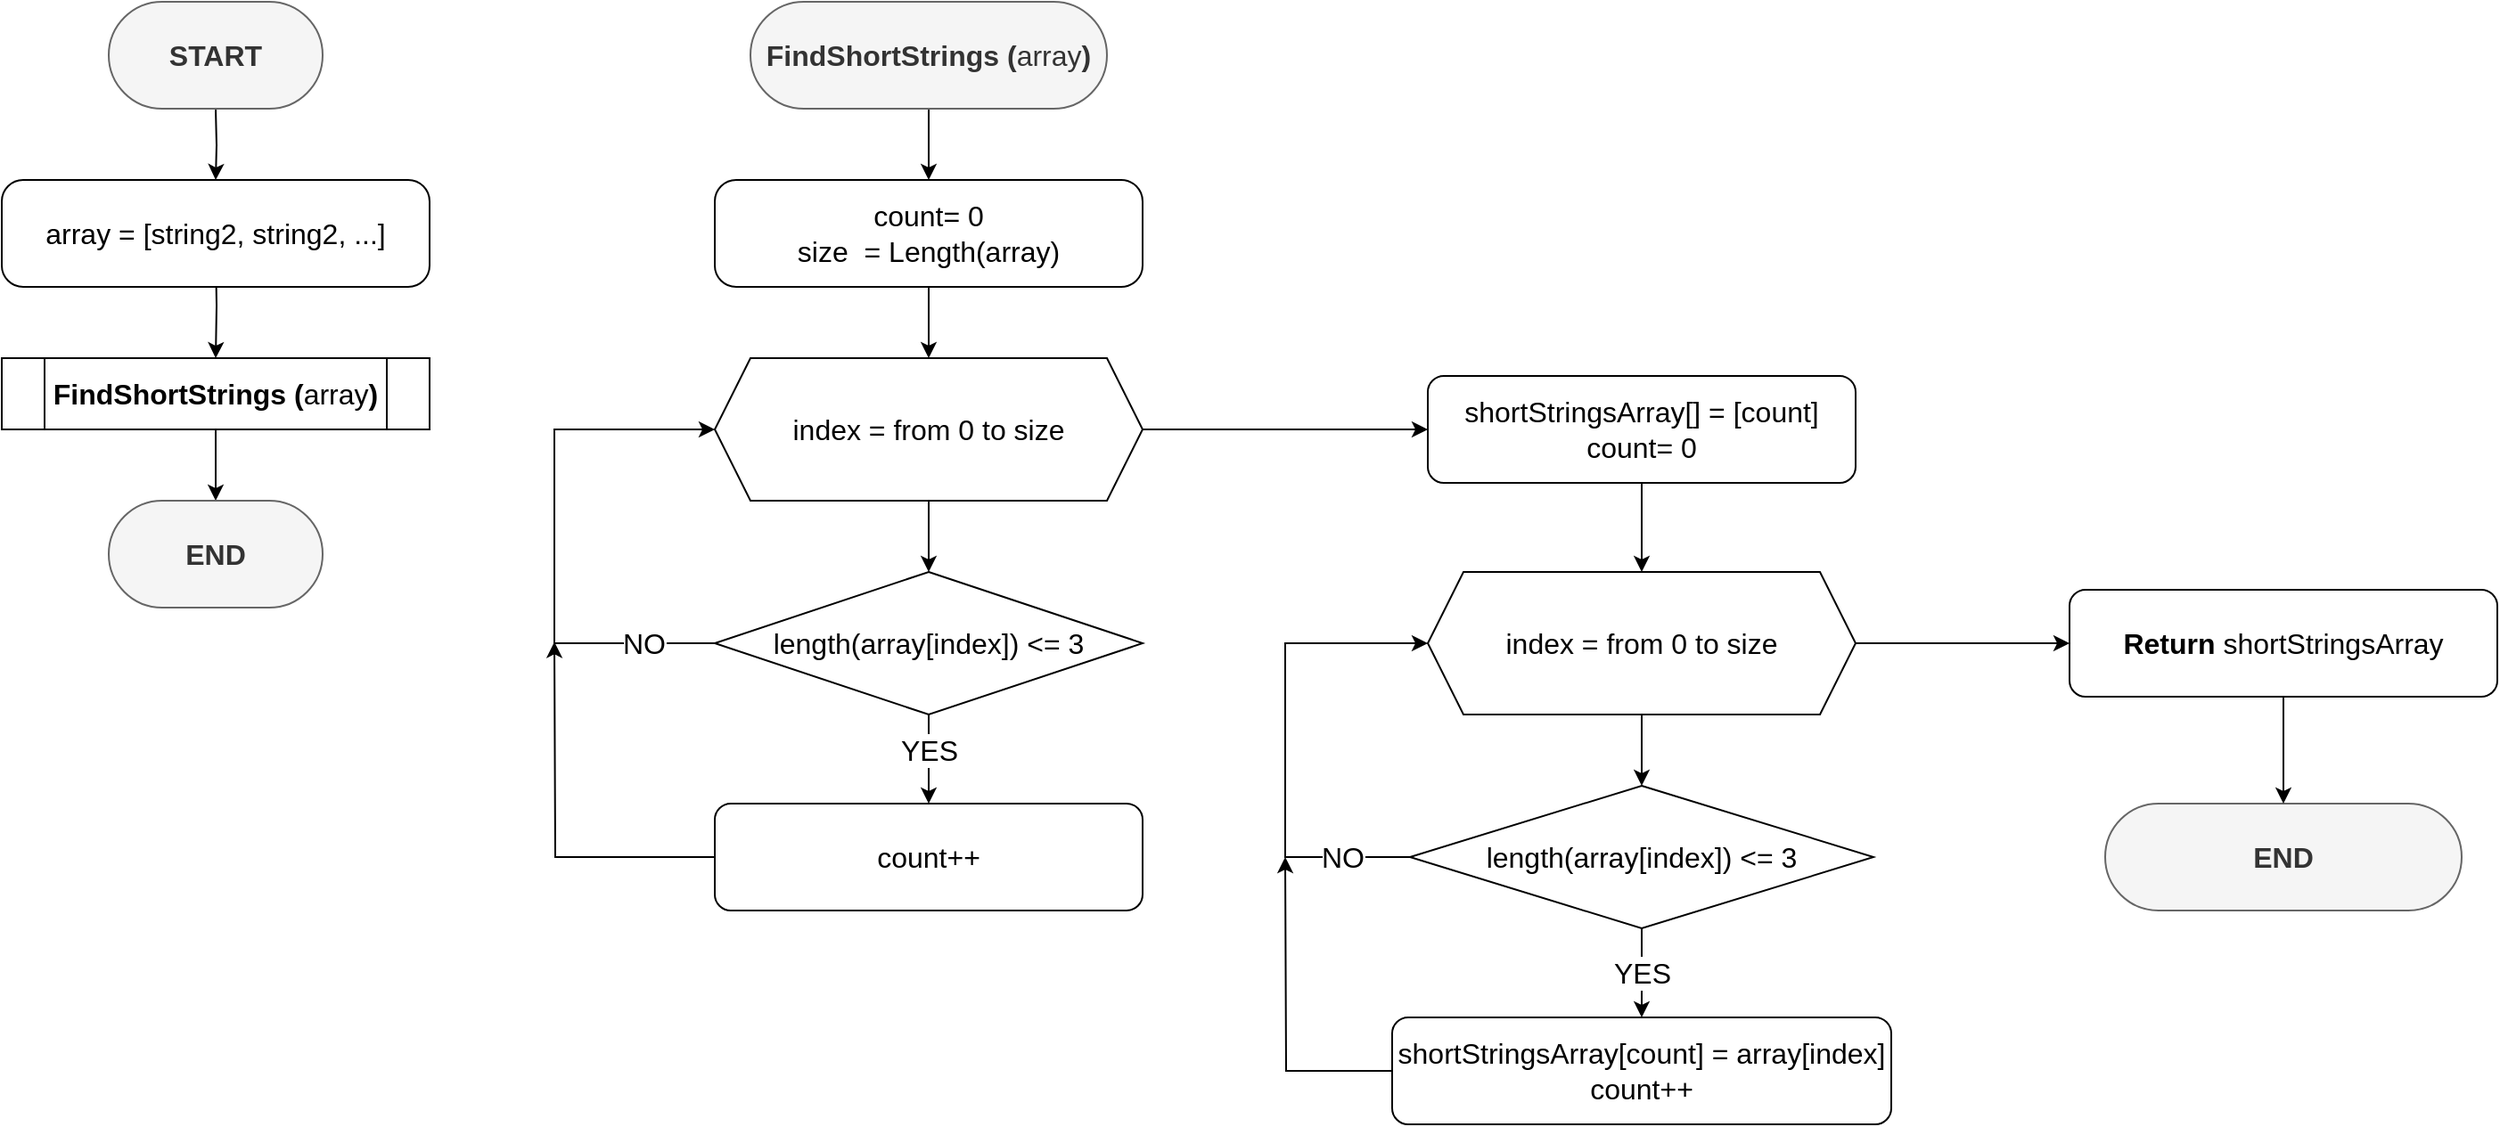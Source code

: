 <mxfile version="17.1.3" type="device"><diagram id="QPdWstXTpCla72dscTz6" name="Страница 1"><mxGraphModel dx="1422" dy="875" grid="0" gridSize="10" guides="1" tooltips="1" connect="1" arrows="1" fold="1" page="1" pageScale="1" pageWidth="827" pageHeight="1169" math="0" shadow="0"><root><mxCell id="0"/><mxCell id="1" parent="0"/><mxCell id="w-fTzNewHKT8VR_-T8Jl-3" value="" style="edgeStyle=orthogonalEdgeStyle;rounded=0;orthogonalLoop=1;jettySize=auto;html=1;fontSize=16;" edge="1" parent="1"><mxGeometry relative="1" as="geometry"><mxPoint x="160" y="80" as="sourcePoint"/><mxPoint x="160" y="120" as="targetPoint"/></mxGeometry></mxCell><mxCell id="w-fTzNewHKT8VR_-T8Jl-20" value="" style="edgeStyle=orthogonalEdgeStyle;rounded=0;orthogonalLoop=1;jettySize=auto;html=1;fontSize=16;" edge="1" parent="1" target="w-fTzNewHKT8VR_-T8Jl-19"><mxGeometry relative="1" as="geometry"><mxPoint x="160" y="160" as="sourcePoint"/></mxGeometry></mxCell><mxCell id="w-fTzNewHKT8VR_-T8Jl-25" value="" style="edgeStyle=orthogonalEdgeStyle;rounded=0;orthogonalLoop=1;jettySize=auto;html=1;fontSize=16;" edge="1" parent="1" source="w-fTzNewHKT8VR_-T8Jl-6" target="w-fTzNewHKT8VR_-T8Jl-9"><mxGeometry relative="1" as="geometry"/></mxCell><mxCell id="w-fTzNewHKT8VR_-T8Jl-6" value="&lt;font style=&quot;font-size: 16px&quot;&gt;count= 0&lt;br style=&quot;font-size: 16px&quot;&gt;size&amp;nbsp; = Length(array)&lt;br style=&quot;font-size: 16px&quot;&gt;&lt;/font&gt;" style="rounded=1;whiteSpace=wrap;html=1;fontSize=16;arcSize=20;" vertex="1" parent="1"><mxGeometry x="440" y="120" width="240" height="60" as="geometry"/></mxCell><mxCell id="w-fTzNewHKT8VR_-T8Jl-36" value="" style="edgeStyle=orthogonalEdgeStyle;rounded=0;orthogonalLoop=1;jettySize=auto;html=1;fontSize=16;" edge="1" parent="1" source="w-fTzNewHKT8VR_-T8Jl-9" target="w-fTzNewHKT8VR_-T8Jl-10"><mxGeometry relative="1" as="geometry"/></mxCell><mxCell id="w-fTzNewHKT8VR_-T8Jl-40" value="" style="edgeStyle=orthogonalEdgeStyle;rounded=0;orthogonalLoop=1;jettySize=auto;html=1;fontSize=16;entryX=0;entryY=0.5;entryDx=0;entryDy=0;" edge="1" parent="1" source="w-fTzNewHKT8VR_-T8Jl-9" target="w-fTzNewHKT8VR_-T8Jl-41"><mxGeometry relative="1" as="geometry"><mxPoint x="820" y="260" as="targetPoint"/></mxGeometry></mxCell><mxCell id="w-fTzNewHKT8VR_-T8Jl-9" value="index = from 0 to size" style="shape=hexagon;perimeter=hexagonPerimeter2;whiteSpace=wrap;html=1;fixedSize=1;fontSize=16;" vertex="1" parent="1"><mxGeometry x="440" y="220" width="240" height="80" as="geometry"/></mxCell><mxCell id="w-fTzNewHKT8VR_-T8Jl-14" value="NO" style="edgeStyle=orthogonalEdgeStyle;rounded=0;orthogonalLoop=1;jettySize=auto;html=1;fontSize=16;exitX=0;exitY=0.5;exitDx=0;exitDy=0;entryX=0;entryY=0.5;entryDx=0;entryDy=0;" edge="1" parent="1" source="w-fTzNewHKT8VR_-T8Jl-10" target="w-fTzNewHKT8VR_-T8Jl-9"><mxGeometry x="-0.733" relative="1" as="geometry"><mxPoint x="350" y="490" as="targetPoint"/><Array as="points"><mxPoint x="350" y="380"/><mxPoint x="350" y="260"/></Array><mxPoint as="offset"/></mxGeometry></mxCell><mxCell id="w-fTzNewHKT8VR_-T8Jl-16" value="YES" style="edgeStyle=orthogonalEdgeStyle;rounded=0;orthogonalLoop=1;jettySize=auto;html=1;fontSize=16;exitX=0.5;exitY=1;exitDx=0;exitDy=0;entryX=0.5;entryY=0;entryDx=0;entryDy=0;" edge="1" parent="1" source="w-fTzNewHKT8VR_-T8Jl-10" target="w-fTzNewHKT8VR_-T8Jl-35"><mxGeometry x="-0.2" relative="1" as="geometry"><mxPoint x="750" y="510" as="targetPoint"/><Array as="points"><mxPoint x="560" y="470"/><mxPoint x="560" y="470"/></Array><mxPoint as="offset"/></mxGeometry></mxCell><mxCell id="w-fTzNewHKT8VR_-T8Jl-10" value="&lt;font style=&quot;font-size: 16px&quot;&gt;length(array[index]) &amp;lt;= 3&lt;/font&gt;" style="rhombus;whiteSpace=wrap;html=1;fontSize=16;" vertex="1" parent="1"><mxGeometry x="440" y="340" width="240" height="80" as="geometry"/></mxCell><mxCell id="w-fTzNewHKT8VR_-T8Jl-53" value="" style="edgeStyle=orthogonalEdgeStyle;rounded=0;orthogonalLoop=1;jettySize=auto;html=1;fontSize=16;" edge="1" parent="1" source="w-fTzNewHKT8VR_-T8Jl-19" target="w-fTzNewHKT8VR_-T8Jl-31"><mxGeometry relative="1" as="geometry"/></mxCell><mxCell id="w-fTzNewHKT8VR_-T8Jl-19" value="&lt;b style=&quot;font-size: 16px;&quot;&gt;FindShortStrings (&lt;/b&gt;array&lt;b style=&quot;font-size: 16px;&quot;&gt;)&lt;/b&gt;" style="shape=process;whiteSpace=wrap;html=1;backgroundOutline=1;fontSize=16;" vertex="1" parent="1"><mxGeometry x="40" y="220" width="240" height="40" as="geometry"/></mxCell><mxCell id="w-fTzNewHKT8VR_-T8Jl-30" value="&lt;b style=&quot;font-size: 16px;&quot;&gt;START&lt;/b&gt;" style="rounded=1;whiteSpace=wrap;html=1;fontSize=16;arcSize=50;fillColor=#f5f5f5;strokeColor=#666666;fontColor=#333333;" vertex="1" parent="1"><mxGeometry x="100" y="20" width="120" height="60" as="geometry"/></mxCell><mxCell id="w-fTzNewHKT8VR_-T8Jl-31" value="&lt;b style=&quot;font-size: 16px;&quot;&gt;END&lt;/b&gt;" style="rounded=1;whiteSpace=wrap;html=1;fontSize=16;arcSize=50;fillColor=#f5f5f5;strokeColor=#666666;fontColor=#333333;" vertex="1" parent="1"><mxGeometry x="100" y="300" width="120" height="60" as="geometry"/></mxCell><mxCell id="w-fTzNewHKT8VR_-T8Jl-33" value="" style="edgeStyle=orthogonalEdgeStyle;rounded=0;orthogonalLoop=1;jettySize=auto;html=1;fontSize=16;" edge="1" parent="1" source="w-fTzNewHKT8VR_-T8Jl-32" target="w-fTzNewHKT8VR_-T8Jl-6"><mxGeometry relative="1" as="geometry"/></mxCell><mxCell id="w-fTzNewHKT8VR_-T8Jl-32" value="&lt;b style=&quot;font-size: 16px;&quot;&gt;FindShortStrings&amp;nbsp;&lt;/b&gt;&lt;b style=&quot;font-size: 16px;&quot;&gt;(&lt;/b&gt;array&lt;b style=&quot;font-size: 16px;&quot;&gt;)&lt;/b&gt;" style="rounded=1;whiteSpace=wrap;html=1;fontSize=16;arcSize=50;fillColor=#f5f5f5;strokeColor=#666666;fontColor=#333333;" vertex="1" parent="1"><mxGeometry x="460" y="20" width="200" height="60" as="geometry"/></mxCell><mxCell id="w-fTzNewHKT8VR_-T8Jl-34" value="&lt;b style=&quot;font-size: 16px;&quot;&gt;END&lt;/b&gt;" style="rounded=1;whiteSpace=wrap;html=1;fontSize=16;arcSize=50;fillColor=#f5f5f5;strokeColor=#666666;fontColor=#333333;" vertex="1" parent="1"><mxGeometry x="1220" y="470" width="200" height="60" as="geometry"/></mxCell><mxCell id="w-fTzNewHKT8VR_-T8Jl-38" style="edgeStyle=orthogonalEdgeStyle;rounded=0;orthogonalLoop=1;jettySize=auto;html=1;fontSize=16;" edge="1" parent="1" source="w-fTzNewHKT8VR_-T8Jl-35"><mxGeometry relative="1" as="geometry"><mxPoint x="350" y="379.238" as="targetPoint"/></mxGeometry></mxCell><mxCell id="w-fTzNewHKT8VR_-T8Jl-35" value="&lt;font style=&quot;font-size: 16px&quot;&gt;&lt;span style=&quot;font-size: 16px&quot;&gt;count++&lt;/span&gt;&lt;br style=&quot;font-size: 16px&quot;&gt;&lt;/font&gt;" style="rounded=1;whiteSpace=wrap;html=1;fontSize=16;" vertex="1" parent="1"><mxGeometry x="440" y="470" width="240" height="60" as="geometry"/></mxCell><mxCell id="w-fTzNewHKT8VR_-T8Jl-54" style="edgeStyle=orthogonalEdgeStyle;rounded=0;orthogonalLoop=1;jettySize=auto;html=1;fontSize=16;" edge="1" parent="1" source="w-fTzNewHKT8VR_-T8Jl-37"><mxGeometry relative="1" as="geometry"><mxPoint x="760" y="500" as="targetPoint"/></mxGeometry></mxCell><mxCell id="w-fTzNewHKT8VR_-T8Jl-37" value="&lt;font style=&quot;font-size: 16px&quot;&gt;shortStringsArray&lt;span style=&quot;font-size: 16px&quot;&gt;[count] = array[index]&lt;/span&gt;&lt;br style=&quot;font-size: 16px&quot;&gt;&lt;span style=&quot;font-size: 16px&quot;&gt;count++&lt;/span&gt;&lt;br style=&quot;font-size: 16px&quot;&gt;&lt;/font&gt;" style="rounded=1;whiteSpace=wrap;html=1;fontSize=16;labelBorderColor=none;" vertex="1" parent="1"><mxGeometry x="820" y="590" width="280" height="60" as="geometry"/></mxCell><mxCell id="w-fTzNewHKT8VR_-T8Jl-43" value="" style="edgeStyle=orthogonalEdgeStyle;rounded=0;orthogonalLoop=1;jettySize=auto;html=1;fontSize=16;" edge="1" parent="1" source="w-fTzNewHKT8VR_-T8Jl-41" target="w-fTzNewHKT8VR_-T8Jl-42"><mxGeometry relative="1" as="geometry"/></mxCell><mxCell id="w-fTzNewHKT8VR_-T8Jl-41" value="&lt;font style=&quot;font-size: 16px&quot;&gt;shortStringsArray&lt;span style=&quot;font-size: 16px&quot;&gt;[] =&amp;nbsp;&lt;/span&gt;[count]&lt;br style=&quot;font-size: 16px&quot;&gt;&lt;span style=&quot;font-size: 16px&quot;&gt;count= 0&lt;/span&gt;&lt;br style=&quot;font-size: 16px&quot;&gt;&lt;/font&gt;" style="rounded=1;whiteSpace=wrap;html=1;fontSize=16;" vertex="1" parent="1"><mxGeometry x="840" y="230" width="240" height="60" as="geometry"/></mxCell><mxCell id="w-fTzNewHKT8VR_-T8Jl-48" value="" style="edgeStyle=orthogonalEdgeStyle;rounded=0;orthogonalLoop=1;jettySize=auto;html=1;fontSize=16;" edge="1" parent="1" source="w-fTzNewHKT8VR_-T8Jl-42" target="w-fTzNewHKT8VR_-T8Jl-47"><mxGeometry relative="1" as="geometry"/></mxCell><mxCell id="w-fTzNewHKT8VR_-T8Jl-57" style="edgeStyle=orthogonalEdgeStyle;rounded=0;orthogonalLoop=1;jettySize=auto;html=1;entryX=0;entryY=0.5;entryDx=0;entryDy=0;fontSize=16;" edge="1" parent="1" source="w-fTzNewHKT8VR_-T8Jl-42" target="w-fTzNewHKT8VR_-T8Jl-55"><mxGeometry relative="1" as="geometry"/></mxCell><mxCell id="w-fTzNewHKT8VR_-T8Jl-42" value="index = from 0 to size" style="shape=hexagon;perimeter=hexagonPerimeter2;whiteSpace=wrap;html=1;fixedSize=1;fontSize=16;" vertex="1" parent="1"><mxGeometry x="840" y="340" width="240" height="80" as="geometry"/></mxCell><mxCell id="w-fTzNewHKT8VR_-T8Jl-49" value="YES" style="edgeStyle=orthogonalEdgeStyle;rounded=0;orthogonalLoop=1;jettySize=auto;html=1;fontSize=16;" edge="1" parent="1" source="w-fTzNewHKT8VR_-T8Jl-47" target="w-fTzNewHKT8VR_-T8Jl-37"><mxGeometry relative="1" as="geometry"/></mxCell><mxCell id="w-fTzNewHKT8VR_-T8Jl-50" value="NO" style="edgeStyle=orthogonalEdgeStyle;rounded=0;orthogonalLoop=1;jettySize=auto;html=1;fontSize=16;entryX=0;entryY=0.5;entryDx=0;entryDy=0;exitX=0;exitY=0.5;exitDx=0;exitDy=0;" edge="1" parent="1" source="w-fTzNewHKT8VR_-T8Jl-47" target="w-fTzNewHKT8VR_-T8Jl-42"><mxGeometry x="-0.714" relative="1" as="geometry"><mxPoint x="750" y="500" as="targetPoint"/><Array as="points"><mxPoint x="760" y="500"/><mxPoint x="760" y="380"/></Array><mxPoint as="offset"/></mxGeometry></mxCell><mxCell id="w-fTzNewHKT8VR_-T8Jl-47" value="length(array[index]) &amp;lt;= 3" style="rhombus;whiteSpace=wrap;html=1;fontSize=16;" vertex="1" parent="1"><mxGeometry x="830" y="460" width="260" height="80" as="geometry"/></mxCell><mxCell id="w-fTzNewHKT8VR_-T8Jl-52" value="&lt;font style=&quot;font-size: 16px;&quot;&gt;&lt;span style=&quot;font-size: 16px;&quot;&gt;array = [string2, string2, ...]&lt;/span&gt;&lt;br style=&quot;font-size: 16px;&quot;&gt;&lt;/font&gt;" style="rounded=1;whiteSpace=wrap;html=1;fontSize=16;arcSize=20;" vertex="1" parent="1"><mxGeometry x="40" y="120" width="240" height="60" as="geometry"/></mxCell><mxCell id="w-fTzNewHKT8VR_-T8Jl-56" value="" style="edgeStyle=orthogonalEdgeStyle;rounded=0;orthogonalLoop=1;jettySize=auto;html=1;fontSize=16;" edge="1" parent="1" source="w-fTzNewHKT8VR_-T8Jl-55" target="w-fTzNewHKT8VR_-T8Jl-34"><mxGeometry relative="1" as="geometry"/></mxCell><mxCell id="w-fTzNewHKT8VR_-T8Jl-55" value="&lt;font style=&quot;font-size: 16px;&quot;&gt;&lt;b style=&quot;font-size: 16px;&quot;&gt;Return&amp;nbsp;&lt;/b&gt;shortStringsArray&lt;br style=&quot;font-size: 16px;&quot;&gt;&lt;/font&gt;" style="rounded=1;whiteSpace=wrap;html=1;fontSize=16;" vertex="1" parent="1"><mxGeometry x="1200" y="350" width="240" height="60" as="geometry"/></mxCell></root></mxGraphModel></diagram></mxfile>